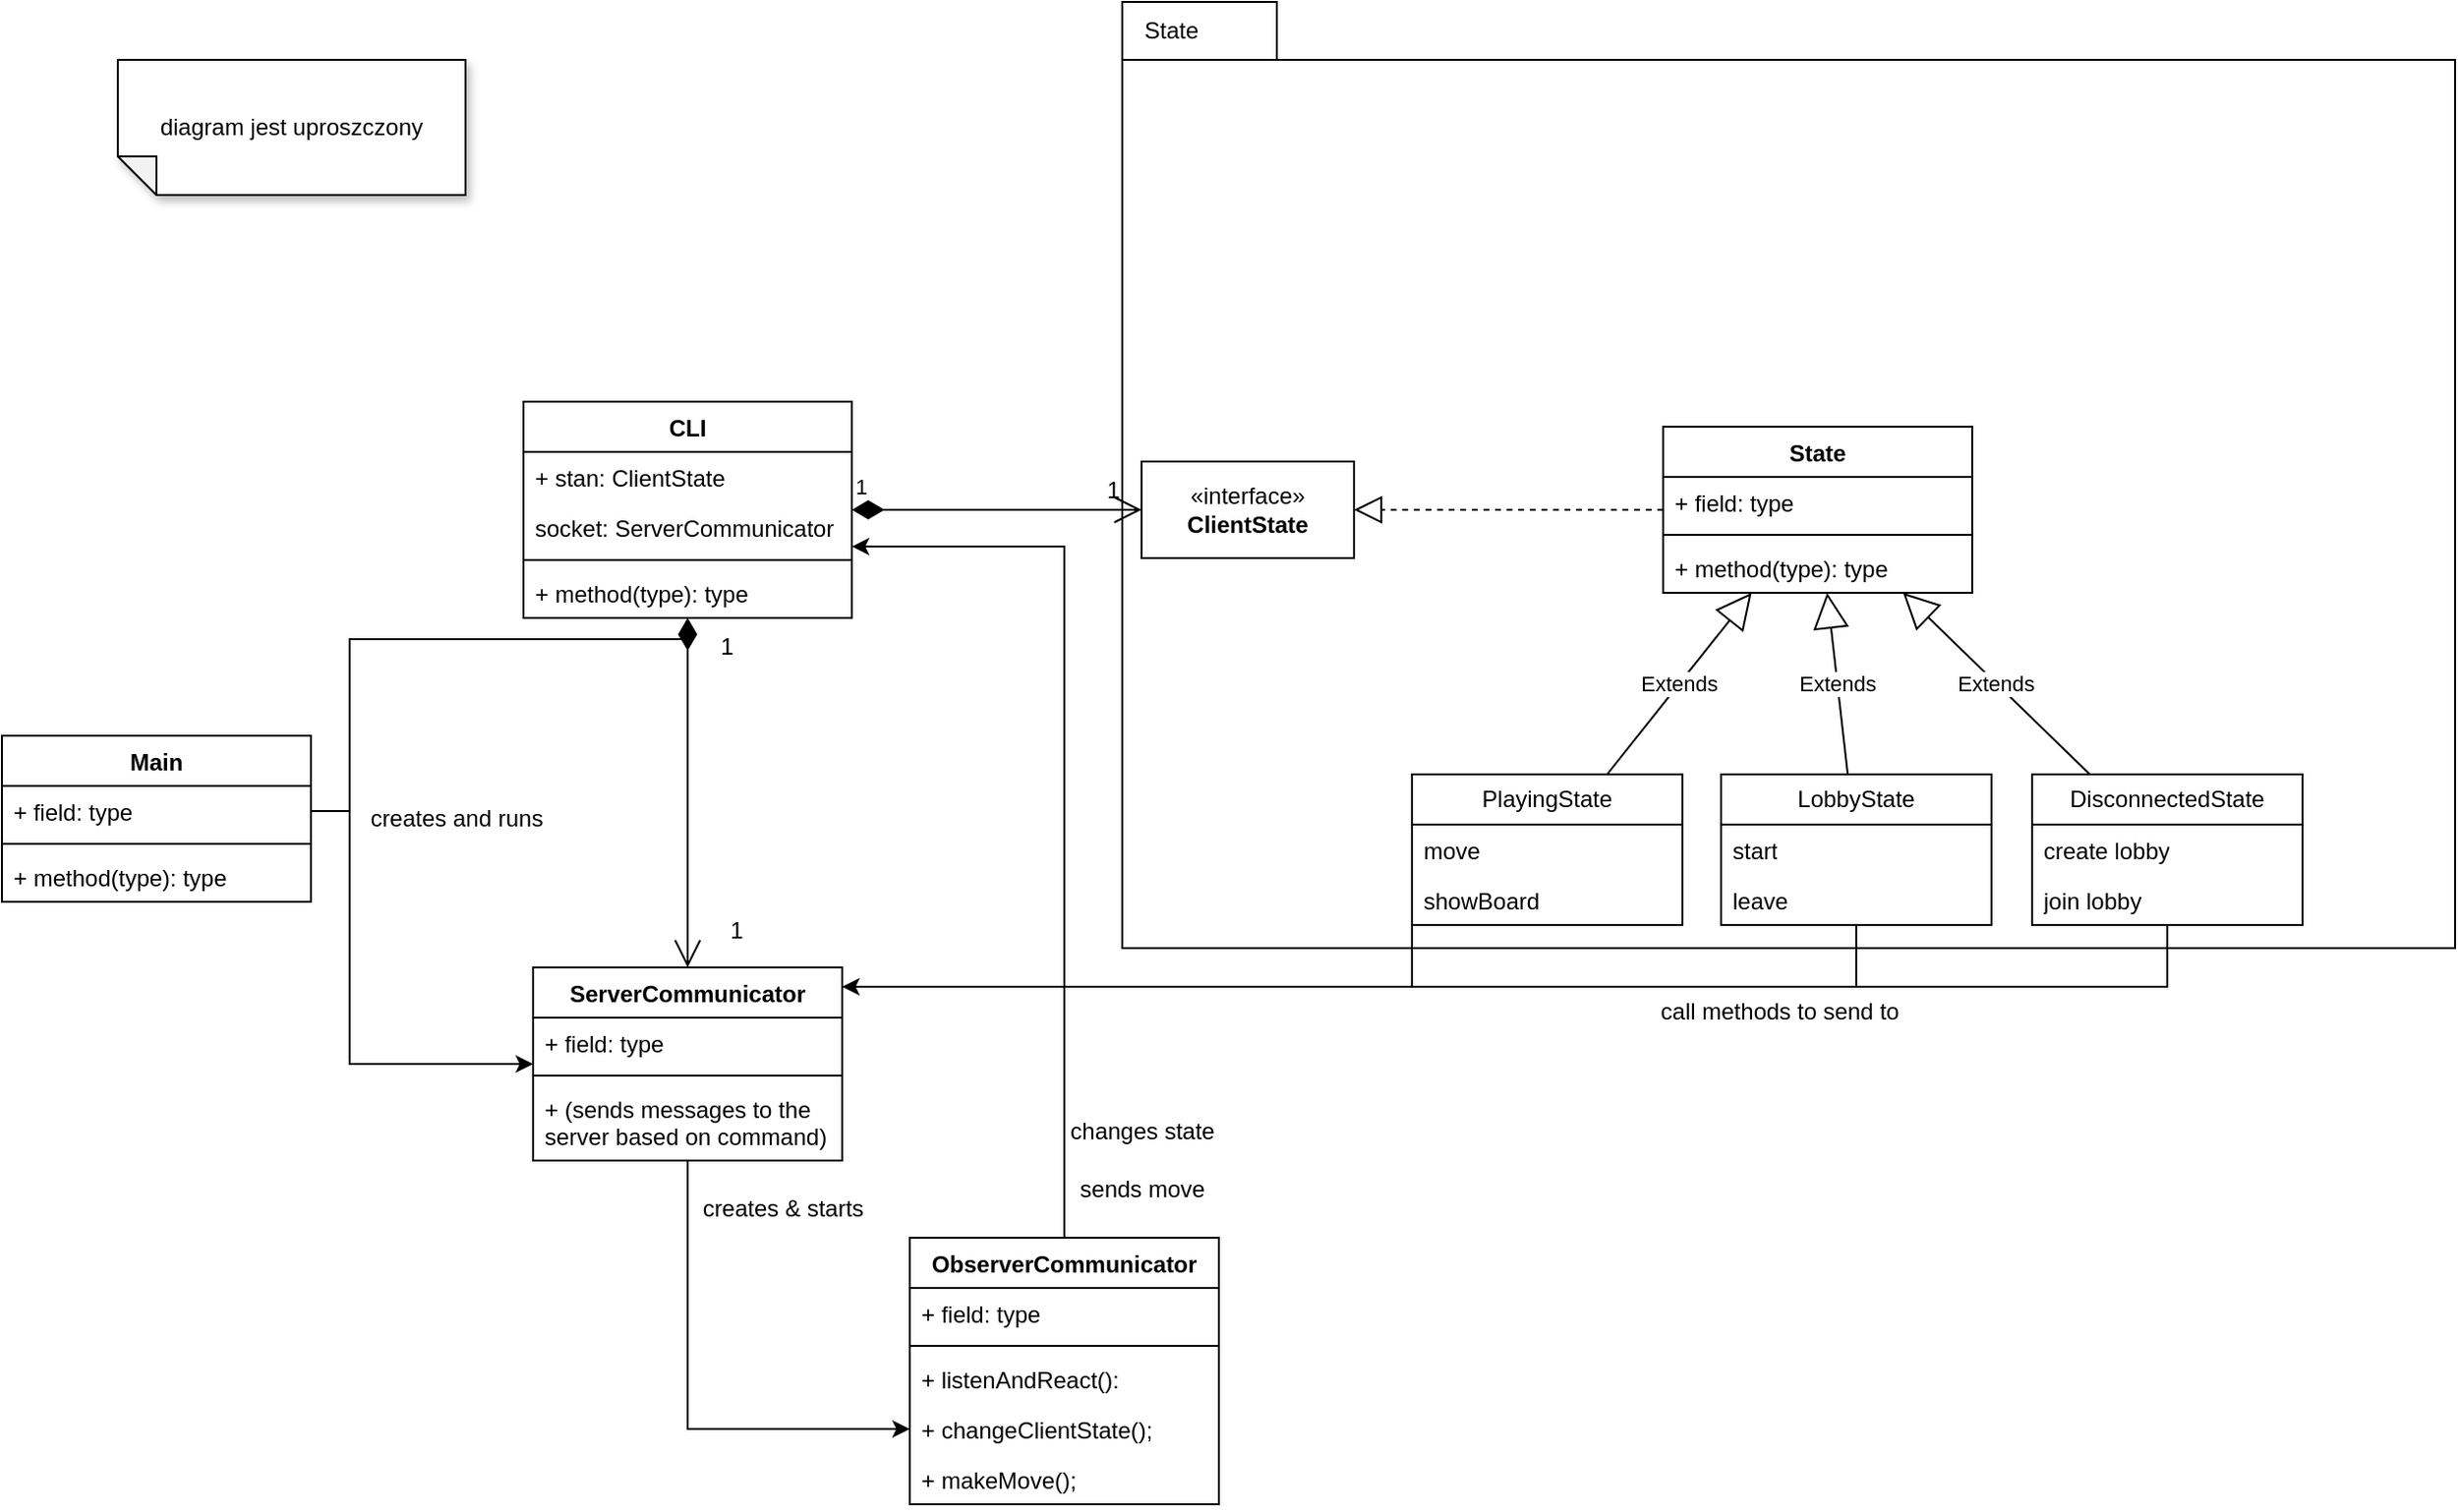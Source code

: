 <mxfile version="25.0.3">
  <diagram name="Page-1" id="gV_RuZHqOb34IBJK7emO">
    <mxGraphModel dx="1687" dy="925" grid="1" gridSize="10" guides="1" tooltips="1" connect="1" arrows="1" fold="1" page="1" pageScale="1" pageWidth="827" pageHeight="1169" math="0" shadow="0">
      <root>
        <mxCell id="0" />
        <mxCell id="1" parent="0" />
        <mxCell id="jI8Y15pv29QjvpD9m3hr-51" value="" style="shape=folder;fontStyle=1;tabWidth=80;tabHeight=30;tabPosition=left;html=1;boundedLbl=1;whiteSpace=wrap;" vertex="1" parent="1">
          <mxGeometry x="590" y="60" width="690" height="490" as="geometry" />
        </mxCell>
        <mxCell id="jI8Y15pv29QjvpD9m3hr-1" value="CLI" style="swimlane;fontStyle=1;align=center;verticalAlign=top;childLayout=stackLayout;horizontal=1;startSize=26;horizontalStack=0;resizeParent=1;resizeParentMax=0;resizeLast=0;collapsible=1;marginBottom=0;whiteSpace=wrap;html=1;" vertex="1" parent="1">
          <mxGeometry x="280" y="267" width="170" height="112" as="geometry" />
        </mxCell>
        <mxCell id="jI8Y15pv29QjvpD9m3hr-32" value="+ stan: ClientState" style="text;strokeColor=none;fillColor=none;align=left;verticalAlign=top;spacingLeft=4;spacingRight=4;overflow=hidden;rotatable=0;points=[[0,0.5],[1,0.5]];portConstraint=eastwest;whiteSpace=wrap;html=1;" vertex="1" parent="jI8Y15pv29QjvpD9m3hr-1">
          <mxGeometry y="26" width="170" height="26" as="geometry" />
        </mxCell>
        <mxCell id="jI8Y15pv29QjvpD9m3hr-2" value="socket: ServerCommunicator" style="text;strokeColor=none;fillColor=none;align=left;verticalAlign=top;spacingLeft=4;spacingRight=4;overflow=hidden;rotatable=0;points=[[0,0.5],[1,0.5]];portConstraint=eastwest;whiteSpace=wrap;html=1;" vertex="1" parent="jI8Y15pv29QjvpD9m3hr-1">
          <mxGeometry y="52" width="170" height="26" as="geometry" />
        </mxCell>
        <mxCell id="jI8Y15pv29QjvpD9m3hr-3" value="" style="line;strokeWidth=1;fillColor=none;align=left;verticalAlign=middle;spacingTop=-1;spacingLeft=3;spacingRight=3;rotatable=0;labelPosition=right;points=[];portConstraint=eastwest;strokeColor=inherit;" vertex="1" parent="jI8Y15pv29QjvpD9m3hr-1">
          <mxGeometry y="78" width="170" height="8" as="geometry" />
        </mxCell>
        <mxCell id="jI8Y15pv29QjvpD9m3hr-4" value="+ method(type): type" style="text;strokeColor=none;fillColor=none;align=left;verticalAlign=top;spacingLeft=4;spacingRight=4;overflow=hidden;rotatable=0;points=[[0,0.5],[1,0.5]];portConstraint=eastwest;whiteSpace=wrap;html=1;" vertex="1" parent="jI8Y15pv29QjvpD9m3hr-1">
          <mxGeometry y="86" width="170" height="26" as="geometry" />
        </mxCell>
        <mxCell id="jI8Y15pv29QjvpD9m3hr-5" value="«interface»&lt;br&gt;&lt;b&gt;ClientState&lt;/b&gt;" style="html=1;whiteSpace=wrap;" vertex="1" parent="1">
          <mxGeometry x="600" y="298" width="110" height="50" as="geometry" />
        </mxCell>
        <mxCell id="jI8Y15pv29QjvpD9m3hr-6" value="1" style="endArrow=open;html=1;endSize=12;startArrow=diamondThin;startSize=14;startFill=1;edgeStyle=orthogonalEdgeStyle;align=left;verticalAlign=bottom;rounded=0;exitX=1;exitY=0.5;exitDx=0;exitDy=0;entryX=0;entryY=0.5;entryDx=0;entryDy=0;" edge="1" parent="1" source="jI8Y15pv29QjvpD9m3hr-1" target="jI8Y15pv29QjvpD9m3hr-5">
          <mxGeometry x="-1" y="3" relative="1" as="geometry">
            <mxPoint x="490" y="390" as="sourcePoint" />
            <mxPoint x="650" y="390" as="targetPoint" />
          </mxGeometry>
        </mxCell>
        <mxCell id="jI8Y15pv29QjvpD9m3hr-9" value="1" style="text;html=1;align=center;verticalAlign=middle;resizable=0;points=[];autosize=1;strokeColor=none;fillColor=none;" vertex="1" parent="1">
          <mxGeometry x="570" y="298" width="30" height="30" as="geometry" />
        </mxCell>
        <mxCell id="jI8Y15pv29QjvpD9m3hr-10" value="" style="endArrow=block;dashed=1;endFill=0;endSize=12;html=1;rounded=0;entryX=1;entryY=0.5;entryDx=0;entryDy=0;" edge="1" parent="1" source="jI8Y15pv29QjvpD9m3hr-15" target="jI8Y15pv29QjvpD9m3hr-5">
          <mxGeometry width="160" relative="1" as="geometry">
            <mxPoint x="830" y="360" as="sourcePoint" />
            <mxPoint x="780" y="290" as="targetPoint" />
          </mxGeometry>
        </mxCell>
        <mxCell id="jI8Y15pv29QjvpD9m3hr-15" value="State" style="swimlane;fontStyle=1;align=center;verticalAlign=top;childLayout=stackLayout;horizontal=1;startSize=26;horizontalStack=0;resizeParent=1;resizeParentMax=0;resizeLast=0;collapsible=1;marginBottom=0;whiteSpace=wrap;html=1;" vertex="1" parent="1">
          <mxGeometry x="870" y="280" width="160" height="86" as="geometry" />
        </mxCell>
        <mxCell id="jI8Y15pv29QjvpD9m3hr-16" value="+ field: type" style="text;strokeColor=none;fillColor=none;align=left;verticalAlign=top;spacingLeft=4;spacingRight=4;overflow=hidden;rotatable=0;points=[[0,0.5],[1,0.5]];portConstraint=eastwest;whiteSpace=wrap;html=1;" vertex="1" parent="jI8Y15pv29QjvpD9m3hr-15">
          <mxGeometry y="26" width="160" height="26" as="geometry" />
        </mxCell>
        <mxCell id="jI8Y15pv29QjvpD9m3hr-17" value="" style="line;strokeWidth=1;fillColor=none;align=left;verticalAlign=middle;spacingTop=-1;spacingLeft=3;spacingRight=3;rotatable=0;labelPosition=right;points=[];portConstraint=eastwest;strokeColor=inherit;" vertex="1" parent="jI8Y15pv29QjvpD9m3hr-15">
          <mxGeometry y="52" width="160" height="8" as="geometry" />
        </mxCell>
        <mxCell id="jI8Y15pv29QjvpD9m3hr-18" value="+ method(type): type" style="text;strokeColor=none;fillColor=none;align=left;verticalAlign=top;spacingLeft=4;spacingRight=4;overflow=hidden;rotatable=0;points=[[0,0.5],[1,0.5]];portConstraint=eastwest;whiteSpace=wrap;html=1;" vertex="1" parent="jI8Y15pv29QjvpD9m3hr-15">
          <mxGeometry y="60" width="160" height="26" as="geometry" />
        </mxCell>
        <mxCell id="jI8Y15pv29QjvpD9m3hr-19" value="Extends" style="endArrow=block;endSize=16;endFill=0;html=1;rounded=0;" edge="1" parent="1" source="jI8Y15pv29QjvpD9m3hr-20" target="jI8Y15pv29QjvpD9m3hr-15">
          <mxGeometry width="160" relative="1" as="geometry">
            <mxPoint x="850" y="450" as="sourcePoint" />
            <mxPoint x="790" y="380" as="targetPoint" />
            <Array as="points" />
          </mxGeometry>
        </mxCell>
        <mxCell id="jI8Y15pv29QjvpD9m3hr-20" value="PlayingState" style="swimlane;fontStyle=0;childLayout=stackLayout;horizontal=1;startSize=26;fillColor=none;horizontalStack=0;resizeParent=1;resizeParentMax=0;resizeLast=0;collapsible=1;marginBottom=0;whiteSpace=wrap;html=1;" vertex="1" parent="1">
          <mxGeometry x="740" y="460" width="140" height="78" as="geometry" />
        </mxCell>
        <mxCell id="jI8Y15pv29QjvpD9m3hr-22" value="move" style="text;strokeColor=none;fillColor=none;align=left;verticalAlign=top;spacingLeft=4;spacingRight=4;overflow=hidden;rotatable=0;points=[[0,0.5],[1,0.5]];portConstraint=eastwest;whiteSpace=wrap;html=1;" vertex="1" parent="jI8Y15pv29QjvpD9m3hr-20">
          <mxGeometry y="26" width="140" height="26" as="geometry" />
        </mxCell>
        <mxCell id="jI8Y15pv29QjvpD9m3hr-23" value="showBoard" style="text;strokeColor=none;fillColor=none;align=left;verticalAlign=top;spacingLeft=4;spacingRight=4;overflow=hidden;rotatable=0;points=[[0,0.5],[1,0.5]];portConstraint=eastwest;whiteSpace=wrap;html=1;" vertex="1" parent="jI8Y15pv29QjvpD9m3hr-20">
          <mxGeometry y="52" width="140" height="26" as="geometry" />
        </mxCell>
        <mxCell id="jI8Y15pv29QjvpD9m3hr-24" value="Extends" style="endArrow=block;endSize=16;endFill=0;html=1;rounded=0;" edge="1" parent="1" source="jI8Y15pv29QjvpD9m3hr-25" target="jI8Y15pv29QjvpD9m3hr-15">
          <mxGeometry width="160" relative="1" as="geometry">
            <mxPoint x="1090" y="464" as="sourcePoint" />
            <mxPoint x="1190" y="380" as="targetPoint" />
          </mxGeometry>
        </mxCell>
        <mxCell id="jI8Y15pv29QjvpD9m3hr-59" style="edgeStyle=orthogonalEdgeStyle;rounded=0;orthogonalLoop=1;jettySize=auto;html=1;exitX=0.5;exitY=1;exitDx=0;exitDy=0;entryX=0.75;entryY=0;entryDx=0;entryDy=0;" edge="1" parent="1" source="jI8Y15pv29QjvpD9m3hr-25" target="jI8Y15pv29QjvpD9m3hr-35">
          <mxGeometry relative="1" as="geometry">
            <Array as="points">
              <mxPoint x="970" y="570" />
              <mxPoint x="405" y="570" />
            </Array>
          </mxGeometry>
        </mxCell>
        <mxCell id="jI8Y15pv29QjvpD9m3hr-25" value="LobbyState" style="swimlane;fontStyle=0;childLayout=stackLayout;horizontal=1;startSize=26;fillColor=none;horizontalStack=0;resizeParent=1;resizeParentMax=0;resizeLast=0;collapsible=1;marginBottom=0;whiteSpace=wrap;html=1;" vertex="1" parent="1">
          <mxGeometry x="900" y="460" width="140" height="78" as="geometry" />
        </mxCell>
        <mxCell id="jI8Y15pv29QjvpD9m3hr-26" value="start" style="text;strokeColor=none;fillColor=none;align=left;verticalAlign=top;spacingLeft=4;spacingRight=4;overflow=hidden;rotatable=0;points=[[0,0.5],[1,0.5]];portConstraint=eastwest;whiteSpace=wrap;html=1;" vertex="1" parent="jI8Y15pv29QjvpD9m3hr-25">
          <mxGeometry y="26" width="140" height="26" as="geometry" />
        </mxCell>
        <mxCell id="jI8Y15pv29QjvpD9m3hr-27" value="leave" style="text;strokeColor=none;fillColor=none;align=left;verticalAlign=top;spacingLeft=4;spacingRight=4;overflow=hidden;rotatable=0;points=[[0,0.5],[1,0.5]];portConstraint=eastwest;whiteSpace=wrap;html=1;" vertex="1" parent="jI8Y15pv29QjvpD9m3hr-25">
          <mxGeometry y="52" width="140" height="26" as="geometry" />
        </mxCell>
        <mxCell id="jI8Y15pv29QjvpD9m3hr-28" value="Extends" style="endArrow=block;endSize=16;endFill=0;html=1;rounded=0;" edge="1" parent="1" source="jI8Y15pv29QjvpD9m3hr-29" target="jI8Y15pv29QjvpD9m3hr-15">
          <mxGeometry width="160" relative="1" as="geometry">
            <mxPoint x="1251" y="464" as="sourcePoint" />
            <mxPoint x="1127" y="366" as="targetPoint" />
          </mxGeometry>
        </mxCell>
        <mxCell id="jI8Y15pv29QjvpD9m3hr-60" style="edgeStyle=orthogonalEdgeStyle;rounded=0;orthogonalLoop=1;jettySize=auto;html=1;exitX=0.5;exitY=1;exitDx=0;exitDy=0;entryX=0.75;entryY=0;entryDx=0;entryDy=0;" edge="1" parent="1" source="jI8Y15pv29QjvpD9m3hr-29" target="jI8Y15pv29QjvpD9m3hr-35">
          <mxGeometry relative="1" as="geometry">
            <Array as="points">
              <mxPoint x="1131" y="570" />
              <mxPoint x="405" y="570" />
            </Array>
          </mxGeometry>
        </mxCell>
        <mxCell id="jI8Y15pv29QjvpD9m3hr-29" value="DisconnectedState" style="swimlane;fontStyle=0;childLayout=stackLayout;horizontal=1;startSize=26;fillColor=none;horizontalStack=0;resizeParent=1;resizeParentMax=0;resizeLast=0;collapsible=1;marginBottom=0;whiteSpace=wrap;html=1;" vertex="1" parent="1">
          <mxGeometry x="1061" y="460" width="140" height="78" as="geometry" />
        </mxCell>
        <mxCell id="jI8Y15pv29QjvpD9m3hr-30" value="create lobby" style="text;strokeColor=none;fillColor=none;align=left;verticalAlign=top;spacingLeft=4;spacingRight=4;overflow=hidden;rotatable=0;points=[[0,0.5],[1,0.5]];portConstraint=eastwest;whiteSpace=wrap;html=1;" vertex="1" parent="jI8Y15pv29QjvpD9m3hr-29">
          <mxGeometry y="26" width="140" height="26" as="geometry" />
        </mxCell>
        <mxCell id="jI8Y15pv29QjvpD9m3hr-31" value="join lobby" style="text;strokeColor=none;fillColor=none;align=left;verticalAlign=top;spacingLeft=4;spacingRight=4;overflow=hidden;rotatable=0;points=[[0,0.5],[1,0.5]];portConstraint=eastwest;whiteSpace=wrap;html=1;" vertex="1" parent="jI8Y15pv29QjvpD9m3hr-29">
          <mxGeometry y="52" width="140" height="26" as="geometry" />
        </mxCell>
        <mxCell id="jI8Y15pv29QjvpD9m3hr-34" value="" style="endArrow=open;html=1;endSize=12;startArrow=diamondThin;startSize=14;startFill=1;edgeStyle=orthogonalEdgeStyle;align=left;verticalAlign=bottom;rounded=0;" edge="1" parent="1" source="jI8Y15pv29QjvpD9m3hr-1" target="jI8Y15pv29QjvpD9m3hr-35">
          <mxGeometry x="-1" y="3" relative="1" as="geometry">
            <mxPoint x="430" y="379" as="sourcePoint" />
            <mxPoint x="510" y="584" as="targetPoint" />
            <Array as="points" />
          </mxGeometry>
        </mxCell>
        <mxCell id="jI8Y15pv29QjvpD9m3hr-53" style="edgeStyle=orthogonalEdgeStyle;rounded=0;orthogonalLoop=1;jettySize=auto;html=1;exitX=0.5;exitY=1;exitDx=0;exitDy=0;entryX=0;entryY=0.5;entryDx=0;entryDy=0;" edge="1" parent="1" source="jI8Y15pv29QjvpD9m3hr-35" target="jI8Y15pv29QjvpD9m3hr-47">
          <mxGeometry relative="1" as="geometry" />
        </mxCell>
        <mxCell id="jI8Y15pv29QjvpD9m3hr-35" value="ServerCommunicator" style="swimlane;fontStyle=1;align=center;verticalAlign=top;childLayout=stackLayout;horizontal=1;startSize=26;horizontalStack=0;resizeParent=1;resizeParentMax=0;resizeLast=0;collapsible=1;marginBottom=0;whiteSpace=wrap;html=1;" vertex="1" parent="1">
          <mxGeometry x="285" y="560" width="160" height="100" as="geometry" />
        </mxCell>
        <mxCell id="jI8Y15pv29QjvpD9m3hr-36" value="+ field: type" style="text;strokeColor=none;fillColor=none;align=left;verticalAlign=top;spacingLeft=4;spacingRight=4;overflow=hidden;rotatable=0;points=[[0,0.5],[1,0.5]];portConstraint=eastwest;whiteSpace=wrap;html=1;" vertex="1" parent="jI8Y15pv29QjvpD9m3hr-35">
          <mxGeometry y="26" width="160" height="26" as="geometry" />
        </mxCell>
        <mxCell id="jI8Y15pv29QjvpD9m3hr-37" value="" style="line;strokeWidth=1;fillColor=none;align=left;verticalAlign=middle;spacingTop=-1;spacingLeft=3;spacingRight=3;rotatable=0;labelPosition=right;points=[];portConstraint=eastwest;strokeColor=inherit;" vertex="1" parent="jI8Y15pv29QjvpD9m3hr-35">
          <mxGeometry y="52" width="160" height="8" as="geometry" />
        </mxCell>
        <mxCell id="jI8Y15pv29QjvpD9m3hr-38" value="&lt;div&gt;+ (sends messages to the server based on command)&lt;/div&gt;&lt;div&gt;&lt;br&gt;&lt;/div&gt;" style="text;strokeColor=none;fillColor=none;align=left;verticalAlign=top;spacingLeft=4;spacingRight=4;overflow=hidden;rotatable=0;points=[[0,0.5],[1,0.5]];portConstraint=eastwest;whiteSpace=wrap;html=1;" vertex="1" parent="jI8Y15pv29QjvpD9m3hr-35">
          <mxGeometry y="60" width="160" height="40" as="geometry" />
        </mxCell>
        <mxCell id="jI8Y15pv29QjvpD9m3hr-42" value="ObserverCommunicator" style="swimlane;fontStyle=1;align=center;verticalAlign=top;childLayout=stackLayout;horizontal=1;startSize=26;horizontalStack=0;resizeParent=1;resizeParentMax=0;resizeLast=0;collapsible=1;marginBottom=0;whiteSpace=wrap;html=1;" vertex="1" parent="1">
          <mxGeometry x="480" y="700" width="160" height="138" as="geometry" />
        </mxCell>
        <mxCell id="jI8Y15pv29QjvpD9m3hr-43" value="+ field: type" style="text;strokeColor=none;fillColor=none;align=left;verticalAlign=top;spacingLeft=4;spacingRight=4;overflow=hidden;rotatable=0;points=[[0,0.5],[1,0.5]];portConstraint=eastwest;whiteSpace=wrap;html=1;" vertex="1" parent="jI8Y15pv29QjvpD9m3hr-42">
          <mxGeometry y="26" width="160" height="26" as="geometry" />
        </mxCell>
        <mxCell id="jI8Y15pv29QjvpD9m3hr-44" value="" style="line;strokeWidth=1;fillColor=none;align=left;verticalAlign=middle;spacingTop=-1;spacingLeft=3;spacingRight=3;rotatable=0;labelPosition=right;points=[];portConstraint=eastwest;strokeColor=inherit;" vertex="1" parent="jI8Y15pv29QjvpD9m3hr-42">
          <mxGeometry y="52" width="160" height="8" as="geometry" />
        </mxCell>
        <mxCell id="jI8Y15pv29QjvpD9m3hr-45" value="&lt;div&gt;+ listenAndReact():&lt;/div&gt;" style="text;strokeColor=none;fillColor=none;align=left;verticalAlign=top;spacingLeft=4;spacingRight=4;overflow=hidden;rotatable=0;points=[[0,0.5],[1,0.5]];portConstraint=eastwest;whiteSpace=wrap;html=1;" vertex="1" parent="jI8Y15pv29QjvpD9m3hr-42">
          <mxGeometry y="60" width="160" height="26" as="geometry" />
        </mxCell>
        <mxCell id="jI8Y15pv29QjvpD9m3hr-47" value="&lt;div&gt;+ changeClientState();&lt;/div&gt;&lt;div&gt;&lt;br&gt;&lt;/div&gt;" style="text;strokeColor=none;fillColor=none;align=left;verticalAlign=top;spacingLeft=4;spacingRight=4;overflow=hidden;rotatable=0;points=[[0,0.5],[1,0.5]];portConstraint=eastwest;whiteSpace=wrap;html=1;" vertex="1" parent="jI8Y15pv29QjvpD9m3hr-42">
          <mxGeometry y="86" width="160" height="26" as="geometry" />
        </mxCell>
        <mxCell id="jI8Y15pv29QjvpD9m3hr-48" value="+ makeMove();" style="text;strokeColor=none;fillColor=none;align=left;verticalAlign=top;spacingLeft=4;spacingRight=4;overflow=hidden;rotatable=0;points=[[0,0.5],[1,0.5]];portConstraint=eastwest;whiteSpace=wrap;html=1;" vertex="1" parent="jI8Y15pv29QjvpD9m3hr-42">
          <mxGeometry y="112" width="160" height="26" as="geometry" />
        </mxCell>
        <mxCell id="jI8Y15pv29QjvpD9m3hr-52" value="State" style="text;html=1;align=center;verticalAlign=middle;resizable=0;points=[];autosize=1;strokeColor=none;fillColor=none;" vertex="1" parent="1">
          <mxGeometry x="590" y="60" width="50" height="30" as="geometry" />
        </mxCell>
        <mxCell id="jI8Y15pv29QjvpD9m3hr-54" value="creates &amp;amp; starts" style="text;html=1;align=center;verticalAlign=middle;resizable=0;points=[];autosize=1;strokeColor=none;fillColor=none;" vertex="1" parent="1">
          <mxGeometry x="359" y="670" width="110" height="30" as="geometry" />
        </mxCell>
        <mxCell id="jI8Y15pv29QjvpD9m3hr-55" style="edgeStyle=orthogonalEdgeStyle;rounded=0;orthogonalLoop=1;jettySize=auto;html=1;exitX=0.5;exitY=0;exitDx=0;exitDy=0;entryX=1;entryY=0.885;entryDx=0;entryDy=0;entryPerimeter=0;" edge="1" parent="1" source="jI8Y15pv29QjvpD9m3hr-42" target="jI8Y15pv29QjvpD9m3hr-2">
          <mxGeometry relative="1" as="geometry" />
        </mxCell>
        <mxCell id="jI8Y15pv29QjvpD9m3hr-56" value="changes state" style="text;html=1;align=center;verticalAlign=middle;resizable=0;points=[];autosize=1;strokeColor=none;fillColor=none;" vertex="1" parent="1">
          <mxGeometry x="550" y="630" width="100" height="30" as="geometry" />
        </mxCell>
        <mxCell id="jI8Y15pv29QjvpD9m3hr-57" value="sends move" style="text;html=1;align=center;verticalAlign=middle;resizable=0;points=[];autosize=1;strokeColor=none;fillColor=none;" vertex="1" parent="1">
          <mxGeometry x="555" y="660" width="90" height="30" as="geometry" />
        </mxCell>
        <mxCell id="jI8Y15pv29QjvpD9m3hr-58" style="edgeStyle=orthogonalEdgeStyle;rounded=0;orthogonalLoop=1;jettySize=auto;html=1;exitX=0;exitY=0.5;exitDx=0;exitDy=0;" edge="1" parent="1" source="jI8Y15pv29QjvpD9m3hr-22" target="jI8Y15pv29QjvpD9m3hr-35">
          <mxGeometry relative="1" as="geometry">
            <mxPoint x="500" y="540" as="targetPoint" />
            <Array as="points">
              <mxPoint x="740" y="570" />
            </Array>
          </mxGeometry>
        </mxCell>
        <mxCell id="jI8Y15pv29QjvpD9m3hr-61" value="call methods to send to" style="text;html=1;align=center;verticalAlign=middle;resizable=0;points=[];autosize=1;strokeColor=none;fillColor=none;" vertex="1" parent="1">
          <mxGeometry x="855" y="568" width="150" height="30" as="geometry" />
        </mxCell>
        <mxCell id="jI8Y15pv29QjvpD9m3hr-62" value="Main" style="swimlane;fontStyle=1;align=center;verticalAlign=top;childLayout=stackLayout;horizontal=1;startSize=26;horizontalStack=0;resizeParent=1;resizeParentMax=0;resizeLast=0;collapsible=1;marginBottom=0;whiteSpace=wrap;html=1;" vertex="1" parent="1">
          <mxGeometry x="10" y="440" width="160" height="86" as="geometry" />
        </mxCell>
        <mxCell id="jI8Y15pv29QjvpD9m3hr-63" value="+ field: type" style="text;strokeColor=none;fillColor=none;align=left;verticalAlign=top;spacingLeft=4;spacingRight=4;overflow=hidden;rotatable=0;points=[[0,0.5],[1,0.5]];portConstraint=eastwest;whiteSpace=wrap;html=1;" vertex="1" parent="jI8Y15pv29QjvpD9m3hr-62">
          <mxGeometry y="26" width="160" height="26" as="geometry" />
        </mxCell>
        <mxCell id="jI8Y15pv29QjvpD9m3hr-64" value="" style="line;strokeWidth=1;fillColor=none;align=left;verticalAlign=middle;spacingTop=-1;spacingLeft=3;spacingRight=3;rotatable=0;labelPosition=right;points=[];portConstraint=eastwest;strokeColor=inherit;" vertex="1" parent="jI8Y15pv29QjvpD9m3hr-62">
          <mxGeometry y="52" width="160" height="8" as="geometry" />
        </mxCell>
        <mxCell id="jI8Y15pv29QjvpD9m3hr-65" value="+ method(type): type" style="text;strokeColor=none;fillColor=none;align=left;verticalAlign=top;spacingLeft=4;spacingRight=4;overflow=hidden;rotatable=0;points=[[0,0.5],[1,0.5]];portConstraint=eastwest;whiteSpace=wrap;html=1;" vertex="1" parent="jI8Y15pv29QjvpD9m3hr-62">
          <mxGeometry y="60" width="160" height="26" as="geometry" />
        </mxCell>
        <mxCell id="jI8Y15pv29QjvpD9m3hr-66" style="edgeStyle=orthogonalEdgeStyle;rounded=0;orthogonalLoop=1;jettySize=auto;html=1;exitX=1;exitY=0.5;exitDx=0;exitDy=0;" edge="1" parent="1" source="jI8Y15pv29QjvpD9m3hr-63" target="jI8Y15pv29QjvpD9m3hr-35">
          <mxGeometry relative="1" as="geometry">
            <Array as="points">
              <mxPoint x="190" y="479" />
              <mxPoint x="190" y="610" />
            </Array>
          </mxGeometry>
        </mxCell>
        <mxCell id="jI8Y15pv29QjvpD9m3hr-67" style="edgeStyle=orthogonalEdgeStyle;rounded=0;orthogonalLoop=1;jettySize=auto;html=1;exitX=1;exitY=0.5;exitDx=0;exitDy=0;" edge="1" parent="1" source="jI8Y15pv29QjvpD9m3hr-63" target="jI8Y15pv29QjvpD9m3hr-1">
          <mxGeometry relative="1" as="geometry">
            <Array as="points">
              <mxPoint x="190" y="479" />
              <mxPoint x="190" y="390" />
              <mxPoint x="365" y="390" />
            </Array>
          </mxGeometry>
        </mxCell>
        <mxCell id="jI8Y15pv29QjvpD9m3hr-68" value="creates and runs" style="text;html=1;align=center;verticalAlign=middle;resizable=0;points=[];autosize=1;strokeColor=none;fillColor=none;" vertex="1" parent="1">
          <mxGeometry x="190" y="468" width="110" height="30" as="geometry" />
        </mxCell>
        <mxCell id="jI8Y15pv29QjvpD9m3hr-69" value="diagram jest uproszczony" style="shape=note;whiteSpace=wrap;html=1;backgroundOutline=1;darkOpacity=0.05;fillStyle=solid;direction=west;gradientDirection=north;shadow=1;size=20;pointerEvents=1;" vertex="1" parent="1">
          <mxGeometry x="70" y="90" width="180" height="70" as="geometry" />
        </mxCell>
        <mxCell id="jI8Y15pv29QjvpD9m3hr-70" value="1" style="text;html=1;align=center;verticalAlign=middle;resizable=0;points=[];autosize=1;strokeColor=none;fillColor=none;" vertex="1" parent="1">
          <mxGeometry x="370" y="379" width="30" height="30" as="geometry" />
        </mxCell>
        <mxCell id="jI8Y15pv29QjvpD9m3hr-71" value="1" style="text;html=1;align=center;verticalAlign=middle;resizable=0;points=[];autosize=1;strokeColor=none;fillColor=none;" vertex="1" parent="1">
          <mxGeometry x="375" y="526" width="30" height="30" as="geometry" />
        </mxCell>
      </root>
    </mxGraphModel>
  </diagram>
</mxfile>
